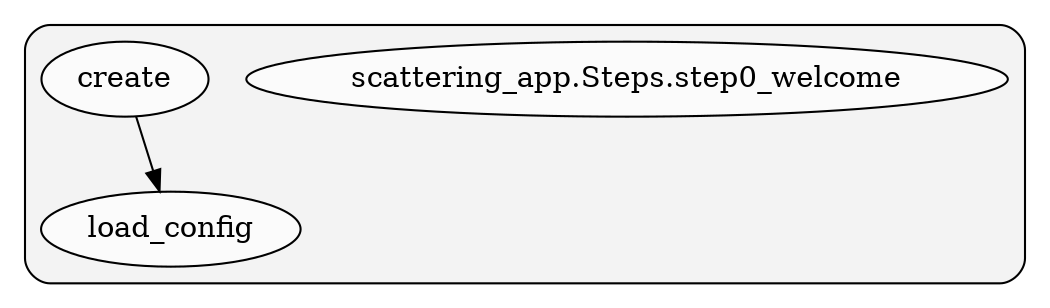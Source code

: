 digraph G {
    graph [rankdir=TB];
    subgraph cluster_G {

        graph [style="filled,rounded",fillcolor="#80808018", label=""];
        scattering_app__Steps__step0_welcome [label="scattering_app.Steps.step0_welcome", style="filled", fillcolor="#ffffffb2", fontcolor="#000000", group="0"];
        scattering_app__Steps__step0_welcome__create [label="create", style="filled", fillcolor="#ffffffb2", fontcolor="#000000", group="0"];
        scattering_app__Steps__step0_welcome__load_config [label="load_config", style="filled", fillcolor="#ffffffb2", fontcolor="#000000", group="0"];
    }
        scattering_app__Steps__step0_welcome__create -> scattering_app__Steps__step0_welcome__load_config [style="solid", color="#000000"];
    }
